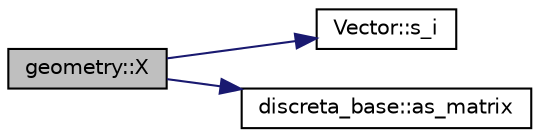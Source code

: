 digraph "geometry::X"
{
  edge [fontname="Helvetica",fontsize="10",labelfontname="Helvetica",labelfontsize="10"];
  node [fontname="Helvetica",fontsize="10",shape=record];
  rankdir="LR";
  Node2162 [label="geometry::X",height=0.2,width=0.4,color="black", fillcolor="grey75", style="filled", fontcolor="black"];
  Node2162 -> Node2163 [color="midnightblue",fontsize="10",style="solid",fontname="Helvetica"];
  Node2163 [label="Vector::s_i",height=0.2,width=0.4,color="black", fillcolor="white", style="filled",URL="$d5/db2/class_vector.html#a1c4fe1752523df8119f70dd550244871"];
  Node2162 -> Node2164 [color="midnightblue",fontsize="10",style="solid",fontname="Helvetica"];
  Node2164 [label="discreta_base::as_matrix",height=0.2,width=0.4,color="black", fillcolor="white", style="filled",URL="$d7/d71/classdiscreta__base.html#ae4d7f56d917a4707b838fbffde6467ff"];
}
